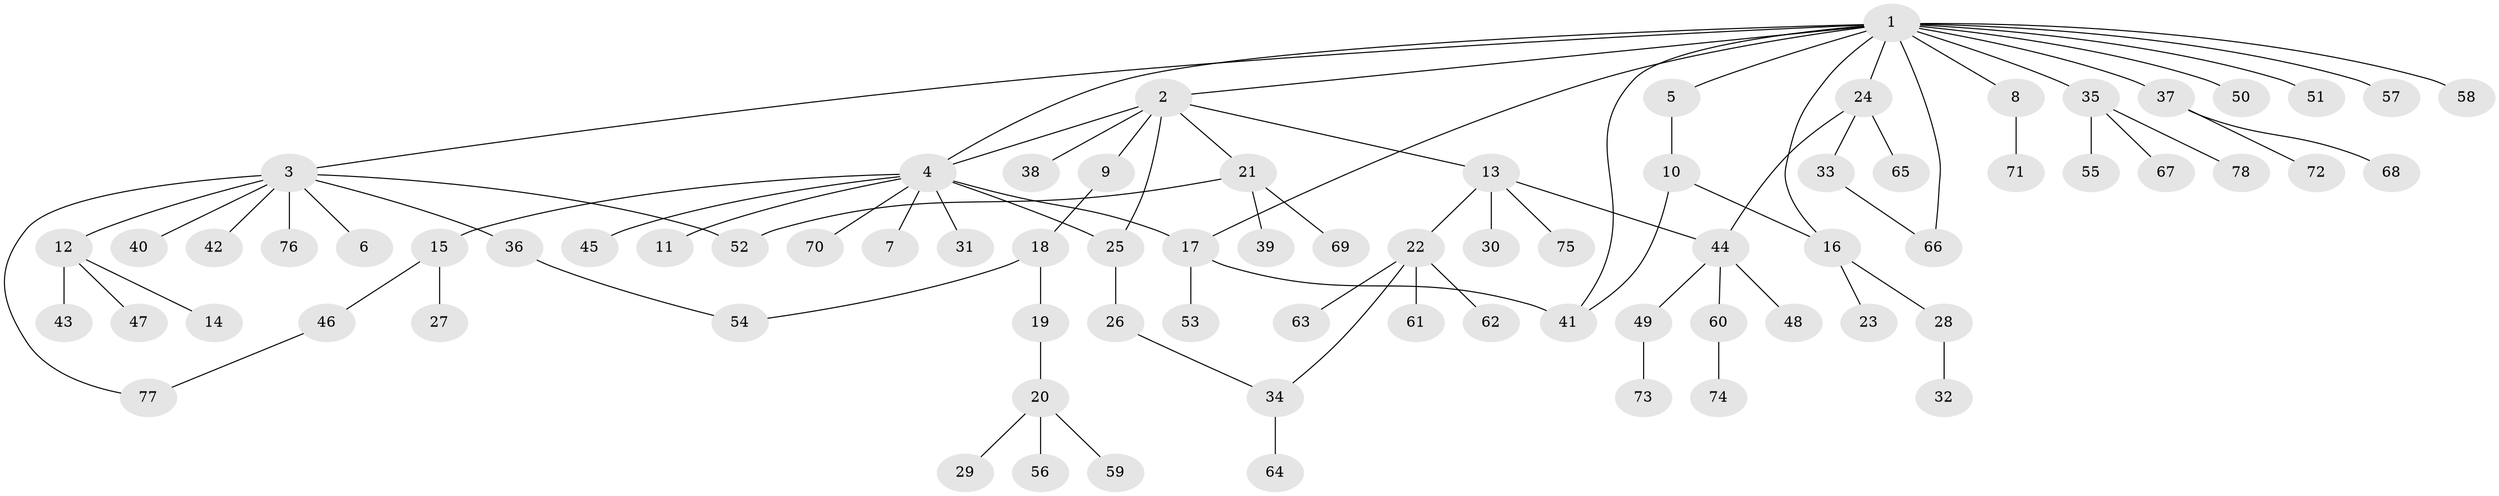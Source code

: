 // coarse degree distribution, {11: 0.018518518518518517, 1: 0.6851851851851852, 2: 0.14814814814814814, 4: 0.07407407407407407, 9: 0.018518518518518517, 5: 0.018518518518518517, 6: 0.018518518518518517, 16: 0.018518518518518517}
// Generated by graph-tools (version 1.1) at 2025/50/03/04/25 21:50:38]
// undirected, 78 vertices, 89 edges
graph export_dot {
graph [start="1"]
  node [color=gray90,style=filled];
  1;
  2;
  3;
  4;
  5;
  6;
  7;
  8;
  9;
  10;
  11;
  12;
  13;
  14;
  15;
  16;
  17;
  18;
  19;
  20;
  21;
  22;
  23;
  24;
  25;
  26;
  27;
  28;
  29;
  30;
  31;
  32;
  33;
  34;
  35;
  36;
  37;
  38;
  39;
  40;
  41;
  42;
  43;
  44;
  45;
  46;
  47;
  48;
  49;
  50;
  51;
  52;
  53;
  54;
  55;
  56;
  57;
  58;
  59;
  60;
  61;
  62;
  63;
  64;
  65;
  66;
  67;
  68;
  69;
  70;
  71;
  72;
  73;
  74;
  75;
  76;
  77;
  78;
  1 -- 2;
  1 -- 3;
  1 -- 4;
  1 -- 5;
  1 -- 8;
  1 -- 16;
  1 -- 17;
  1 -- 24;
  1 -- 35;
  1 -- 37;
  1 -- 41;
  1 -- 50;
  1 -- 51;
  1 -- 57;
  1 -- 58;
  1 -- 66;
  2 -- 4;
  2 -- 9;
  2 -- 13;
  2 -- 21;
  2 -- 25;
  2 -- 38;
  3 -- 6;
  3 -- 12;
  3 -- 36;
  3 -- 40;
  3 -- 42;
  3 -- 52;
  3 -- 76;
  3 -- 77;
  4 -- 7;
  4 -- 11;
  4 -- 15;
  4 -- 17;
  4 -- 25;
  4 -- 31;
  4 -- 45;
  4 -- 70;
  5 -- 10;
  8 -- 71;
  9 -- 18;
  10 -- 16;
  10 -- 41;
  12 -- 14;
  12 -- 43;
  12 -- 47;
  13 -- 22;
  13 -- 30;
  13 -- 44;
  13 -- 75;
  15 -- 27;
  15 -- 46;
  16 -- 23;
  16 -- 28;
  17 -- 41;
  17 -- 53;
  18 -- 19;
  18 -- 54;
  19 -- 20;
  20 -- 29;
  20 -- 56;
  20 -- 59;
  21 -- 39;
  21 -- 52;
  21 -- 69;
  22 -- 34;
  22 -- 61;
  22 -- 62;
  22 -- 63;
  24 -- 33;
  24 -- 44;
  24 -- 65;
  25 -- 26;
  26 -- 34;
  28 -- 32;
  33 -- 66;
  34 -- 64;
  35 -- 55;
  35 -- 67;
  35 -- 78;
  36 -- 54;
  37 -- 68;
  37 -- 72;
  44 -- 48;
  44 -- 49;
  44 -- 60;
  46 -- 77;
  49 -- 73;
  60 -- 74;
}
